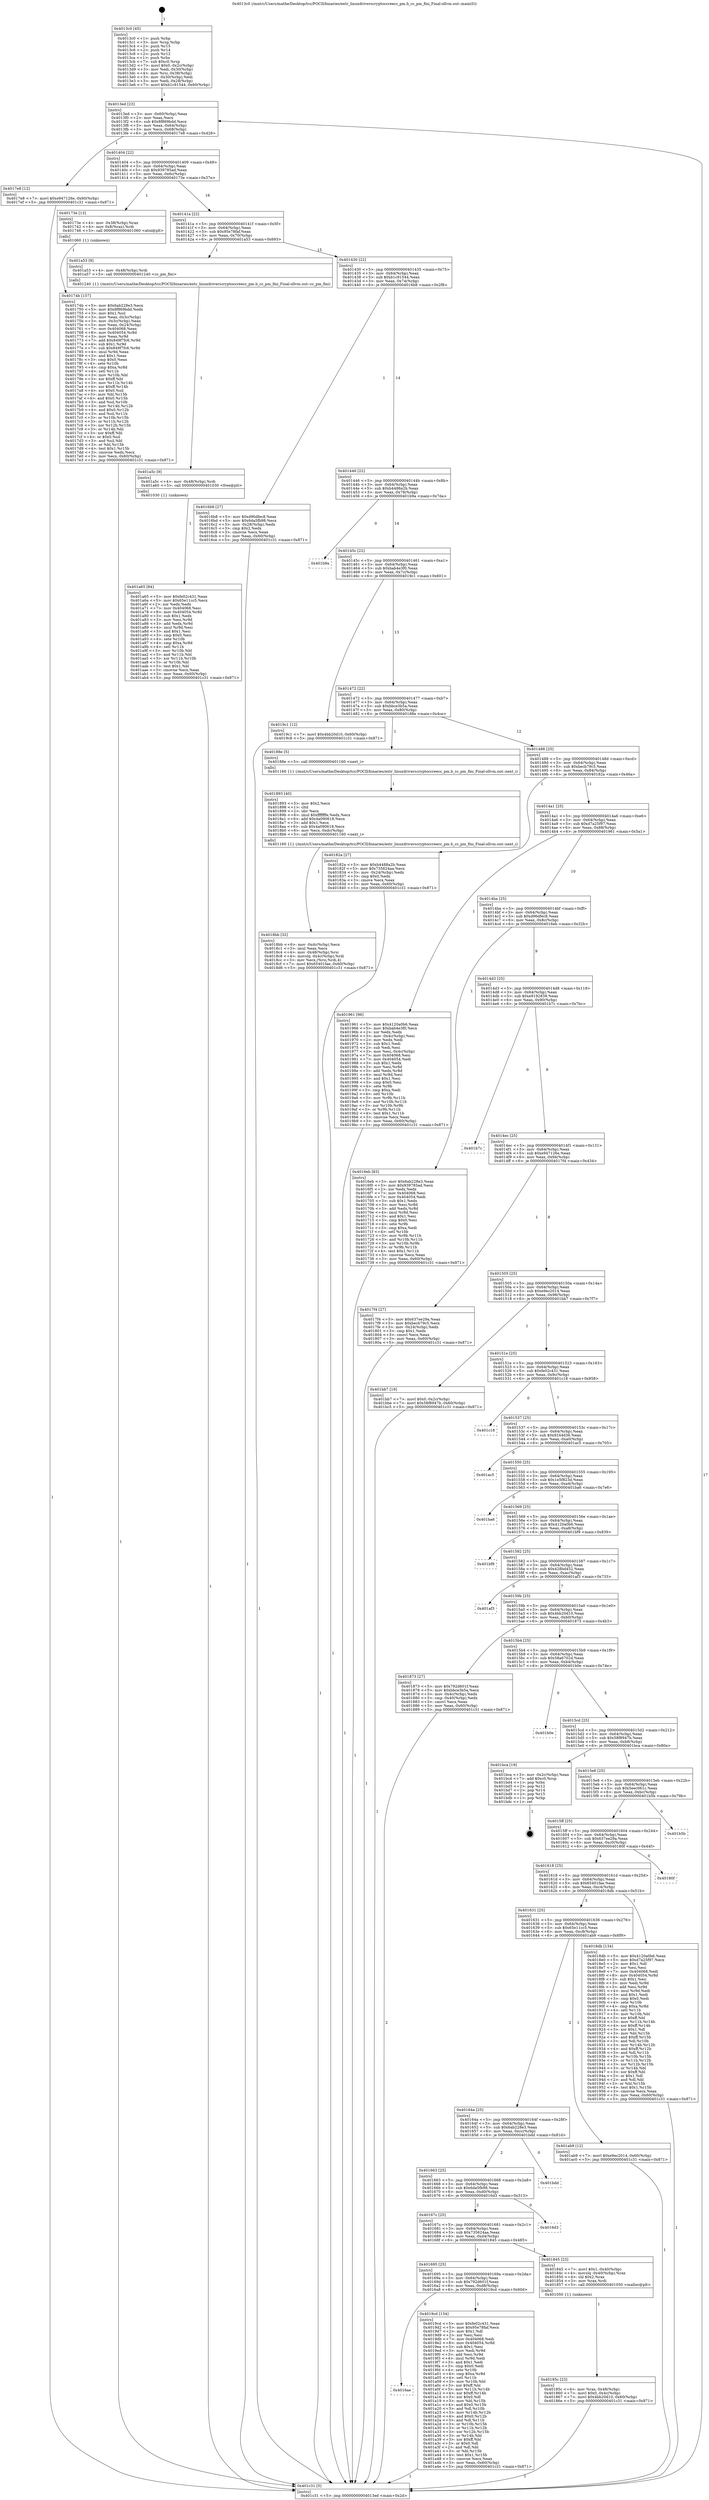 digraph "0x4013c0" {
  label = "0x4013c0 (/mnt/c/Users/mathe/Desktop/tcc/POCII/binaries/extr_linuxdriverscryptoccreecc_pm.h_cc_pm_fini_Final-ollvm.out::main(0))"
  labelloc = "t"
  node[shape=record]

  Entry [label="",width=0.3,height=0.3,shape=circle,fillcolor=black,style=filled]
  "0x4013ed" [label="{
     0x4013ed [23]\l
     | [instrs]\l
     &nbsp;&nbsp;0x4013ed \<+3\>: mov -0x60(%rbp),%eax\l
     &nbsp;&nbsp;0x4013f0 \<+2\>: mov %eax,%ecx\l
     &nbsp;&nbsp;0x4013f2 \<+6\>: sub $0x8f869bdd,%ecx\l
     &nbsp;&nbsp;0x4013f8 \<+3\>: mov %eax,-0x64(%rbp)\l
     &nbsp;&nbsp;0x4013fb \<+3\>: mov %ecx,-0x68(%rbp)\l
     &nbsp;&nbsp;0x4013fe \<+6\>: je 00000000004017e8 \<main+0x428\>\l
  }"]
  "0x4017e8" [label="{
     0x4017e8 [12]\l
     | [instrs]\l
     &nbsp;&nbsp;0x4017e8 \<+7\>: movl $0xe947126e,-0x60(%rbp)\l
     &nbsp;&nbsp;0x4017ef \<+5\>: jmp 0000000000401c31 \<main+0x871\>\l
  }"]
  "0x401404" [label="{
     0x401404 [22]\l
     | [instrs]\l
     &nbsp;&nbsp;0x401404 \<+5\>: jmp 0000000000401409 \<main+0x49\>\l
     &nbsp;&nbsp;0x401409 \<+3\>: mov -0x64(%rbp),%eax\l
     &nbsp;&nbsp;0x40140c \<+5\>: sub $0x939785ad,%eax\l
     &nbsp;&nbsp;0x401411 \<+3\>: mov %eax,-0x6c(%rbp)\l
     &nbsp;&nbsp;0x401414 \<+6\>: je 000000000040173e \<main+0x37e\>\l
  }"]
  Exit [label="",width=0.3,height=0.3,shape=circle,fillcolor=black,style=filled,peripheries=2]
  "0x40173e" [label="{
     0x40173e [13]\l
     | [instrs]\l
     &nbsp;&nbsp;0x40173e \<+4\>: mov -0x38(%rbp),%rax\l
     &nbsp;&nbsp;0x401742 \<+4\>: mov 0x8(%rax),%rdi\l
     &nbsp;&nbsp;0x401746 \<+5\>: call 0000000000401060 \<atoi@plt\>\l
     | [calls]\l
     &nbsp;&nbsp;0x401060 \{1\} (unknown)\l
  }"]
  "0x40141a" [label="{
     0x40141a [22]\l
     | [instrs]\l
     &nbsp;&nbsp;0x40141a \<+5\>: jmp 000000000040141f \<main+0x5f\>\l
     &nbsp;&nbsp;0x40141f \<+3\>: mov -0x64(%rbp),%eax\l
     &nbsp;&nbsp;0x401422 \<+5\>: sub $0x95e78faf,%eax\l
     &nbsp;&nbsp;0x401427 \<+3\>: mov %eax,-0x70(%rbp)\l
     &nbsp;&nbsp;0x40142a \<+6\>: je 0000000000401a53 \<main+0x693\>\l
  }"]
  "0x401a65" [label="{
     0x401a65 [84]\l
     | [instrs]\l
     &nbsp;&nbsp;0x401a65 \<+5\>: mov $0xfe02c431,%eax\l
     &nbsp;&nbsp;0x401a6a \<+5\>: mov $0x65e11cc5,%ecx\l
     &nbsp;&nbsp;0x401a6f \<+2\>: xor %edx,%edx\l
     &nbsp;&nbsp;0x401a71 \<+7\>: mov 0x404068,%esi\l
     &nbsp;&nbsp;0x401a78 \<+8\>: mov 0x404054,%r8d\l
     &nbsp;&nbsp;0x401a80 \<+3\>: sub $0x1,%edx\l
     &nbsp;&nbsp;0x401a83 \<+3\>: mov %esi,%r9d\l
     &nbsp;&nbsp;0x401a86 \<+3\>: add %edx,%r9d\l
     &nbsp;&nbsp;0x401a89 \<+4\>: imul %r9d,%esi\l
     &nbsp;&nbsp;0x401a8d \<+3\>: and $0x1,%esi\l
     &nbsp;&nbsp;0x401a90 \<+3\>: cmp $0x0,%esi\l
     &nbsp;&nbsp;0x401a93 \<+4\>: sete %r10b\l
     &nbsp;&nbsp;0x401a97 \<+4\>: cmp $0xa,%r8d\l
     &nbsp;&nbsp;0x401a9b \<+4\>: setl %r11b\l
     &nbsp;&nbsp;0x401a9f \<+3\>: mov %r10b,%bl\l
     &nbsp;&nbsp;0x401aa2 \<+3\>: and %r11b,%bl\l
     &nbsp;&nbsp;0x401aa5 \<+3\>: xor %r11b,%r10b\l
     &nbsp;&nbsp;0x401aa8 \<+3\>: or %r10b,%bl\l
     &nbsp;&nbsp;0x401aab \<+3\>: test $0x1,%bl\l
     &nbsp;&nbsp;0x401aae \<+3\>: cmovne %ecx,%eax\l
     &nbsp;&nbsp;0x401ab1 \<+3\>: mov %eax,-0x60(%rbp)\l
     &nbsp;&nbsp;0x401ab4 \<+5\>: jmp 0000000000401c31 \<main+0x871\>\l
  }"]
  "0x401a53" [label="{
     0x401a53 [9]\l
     | [instrs]\l
     &nbsp;&nbsp;0x401a53 \<+4\>: mov -0x48(%rbp),%rdi\l
     &nbsp;&nbsp;0x401a57 \<+5\>: call 0000000000401240 \<cc_pm_fini\>\l
     | [calls]\l
     &nbsp;&nbsp;0x401240 \{1\} (/mnt/c/Users/mathe/Desktop/tcc/POCII/binaries/extr_linuxdriverscryptoccreecc_pm.h_cc_pm_fini_Final-ollvm.out::cc_pm_fini)\l
  }"]
  "0x401430" [label="{
     0x401430 [22]\l
     | [instrs]\l
     &nbsp;&nbsp;0x401430 \<+5\>: jmp 0000000000401435 \<main+0x75\>\l
     &nbsp;&nbsp;0x401435 \<+3\>: mov -0x64(%rbp),%eax\l
     &nbsp;&nbsp;0x401438 \<+5\>: sub $0xb1c91544,%eax\l
     &nbsp;&nbsp;0x40143d \<+3\>: mov %eax,-0x74(%rbp)\l
     &nbsp;&nbsp;0x401440 \<+6\>: je 00000000004016b8 \<main+0x2f8\>\l
  }"]
  "0x401a5c" [label="{
     0x401a5c [9]\l
     | [instrs]\l
     &nbsp;&nbsp;0x401a5c \<+4\>: mov -0x48(%rbp),%rdi\l
     &nbsp;&nbsp;0x401a60 \<+5\>: call 0000000000401030 \<free@plt\>\l
     | [calls]\l
     &nbsp;&nbsp;0x401030 \{1\} (unknown)\l
  }"]
  "0x4016b8" [label="{
     0x4016b8 [27]\l
     | [instrs]\l
     &nbsp;&nbsp;0x4016b8 \<+5\>: mov $0xd96dfec8,%eax\l
     &nbsp;&nbsp;0x4016bd \<+5\>: mov $0x6da5fb98,%ecx\l
     &nbsp;&nbsp;0x4016c2 \<+3\>: mov -0x28(%rbp),%edx\l
     &nbsp;&nbsp;0x4016c5 \<+3\>: cmp $0x2,%edx\l
     &nbsp;&nbsp;0x4016c8 \<+3\>: cmovne %ecx,%eax\l
     &nbsp;&nbsp;0x4016cb \<+3\>: mov %eax,-0x60(%rbp)\l
     &nbsp;&nbsp;0x4016ce \<+5\>: jmp 0000000000401c31 \<main+0x871\>\l
  }"]
  "0x401446" [label="{
     0x401446 [22]\l
     | [instrs]\l
     &nbsp;&nbsp;0x401446 \<+5\>: jmp 000000000040144b \<main+0x8b\>\l
     &nbsp;&nbsp;0x40144b \<+3\>: mov -0x64(%rbp),%eax\l
     &nbsp;&nbsp;0x40144e \<+5\>: sub $0xb4488a2b,%eax\l
     &nbsp;&nbsp;0x401453 \<+3\>: mov %eax,-0x78(%rbp)\l
     &nbsp;&nbsp;0x401456 \<+6\>: je 0000000000401b9a \<main+0x7da\>\l
  }"]
  "0x401c31" [label="{
     0x401c31 [5]\l
     | [instrs]\l
     &nbsp;&nbsp;0x401c31 \<+5\>: jmp 00000000004013ed \<main+0x2d\>\l
  }"]
  "0x4013c0" [label="{
     0x4013c0 [45]\l
     | [instrs]\l
     &nbsp;&nbsp;0x4013c0 \<+1\>: push %rbp\l
     &nbsp;&nbsp;0x4013c1 \<+3\>: mov %rsp,%rbp\l
     &nbsp;&nbsp;0x4013c4 \<+2\>: push %r15\l
     &nbsp;&nbsp;0x4013c6 \<+2\>: push %r14\l
     &nbsp;&nbsp;0x4013c8 \<+2\>: push %r12\l
     &nbsp;&nbsp;0x4013ca \<+1\>: push %rbx\l
     &nbsp;&nbsp;0x4013cb \<+7\>: sub $0xc0,%rsp\l
     &nbsp;&nbsp;0x4013d2 \<+7\>: movl $0x0,-0x2c(%rbp)\l
     &nbsp;&nbsp;0x4013d9 \<+3\>: mov %edi,-0x30(%rbp)\l
     &nbsp;&nbsp;0x4013dc \<+4\>: mov %rsi,-0x38(%rbp)\l
     &nbsp;&nbsp;0x4013e0 \<+3\>: mov -0x30(%rbp),%edi\l
     &nbsp;&nbsp;0x4013e3 \<+3\>: mov %edi,-0x28(%rbp)\l
     &nbsp;&nbsp;0x4013e6 \<+7\>: movl $0xb1c91544,-0x60(%rbp)\l
  }"]
  "0x4016ae" [label="{
     0x4016ae\l
  }", style=dashed]
  "0x401b9a" [label="{
     0x401b9a\l
  }", style=dashed]
  "0x40145c" [label="{
     0x40145c [22]\l
     | [instrs]\l
     &nbsp;&nbsp;0x40145c \<+5\>: jmp 0000000000401461 \<main+0xa1\>\l
     &nbsp;&nbsp;0x401461 \<+3\>: mov -0x64(%rbp),%eax\l
     &nbsp;&nbsp;0x401464 \<+5\>: sub $0xbab4e3f0,%eax\l
     &nbsp;&nbsp;0x401469 \<+3\>: mov %eax,-0x7c(%rbp)\l
     &nbsp;&nbsp;0x40146c \<+6\>: je 00000000004019c1 \<main+0x601\>\l
  }"]
  "0x4019cd" [label="{
     0x4019cd [134]\l
     | [instrs]\l
     &nbsp;&nbsp;0x4019cd \<+5\>: mov $0xfe02c431,%eax\l
     &nbsp;&nbsp;0x4019d2 \<+5\>: mov $0x95e78faf,%ecx\l
     &nbsp;&nbsp;0x4019d7 \<+2\>: mov $0x1,%dl\l
     &nbsp;&nbsp;0x4019d9 \<+2\>: xor %esi,%esi\l
     &nbsp;&nbsp;0x4019db \<+7\>: mov 0x404068,%edi\l
     &nbsp;&nbsp;0x4019e2 \<+8\>: mov 0x404054,%r8d\l
     &nbsp;&nbsp;0x4019ea \<+3\>: sub $0x1,%esi\l
     &nbsp;&nbsp;0x4019ed \<+3\>: mov %edi,%r9d\l
     &nbsp;&nbsp;0x4019f0 \<+3\>: add %esi,%r9d\l
     &nbsp;&nbsp;0x4019f3 \<+4\>: imul %r9d,%edi\l
     &nbsp;&nbsp;0x4019f7 \<+3\>: and $0x1,%edi\l
     &nbsp;&nbsp;0x4019fa \<+3\>: cmp $0x0,%edi\l
     &nbsp;&nbsp;0x4019fd \<+4\>: sete %r10b\l
     &nbsp;&nbsp;0x401a01 \<+4\>: cmp $0xa,%r8d\l
     &nbsp;&nbsp;0x401a05 \<+4\>: setl %r11b\l
     &nbsp;&nbsp;0x401a09 \<+3\>: mov %r10b,%bl\l
     &nbsp;&nbsp;0x401a0c \<+3\>: xor $0xff,%bl\l
     &nbsp;&nbsp;0x401a0f \<+3\>: mov %r11b,%r14b\l
     &nbsp;&nbsp;0x401a12 \<+4\>: xor $0xff,%r14b\l
     &nbsp;&nbsp;0x401a16 \<+3\>: xor $0x0,%dl\l
     &nbsp;&nbsp;0x401a19 \<+3\>: mov %bl,%r15b\l
     &nbsp;&nbsp;0x401a1c \<+4\>: and $0x0,%r15b\l
     &nbsp;&nbsp;0x401a20 \<+3\>: and %dl,%r10b\l
     &nbsp;&nbsp;0x401a23 \<+3\>: mov %r14b,%r12b\l
     &nbsp;&nbsp;0x401a26 \<+4\>: and $0x0,%r12b\l
     &nbsp;&nbsp;0x401a2a \<+3\>: and %dl,%r11b\l
     &nbsp;&nbsp;0x401a2d \<+3\>: or %r10b,%r15b\l
     &nbsp;&nbsp;0x401a30 \<+3\>: or %r11b,%r12b\l
     &nbsp;&nbsp;0x401a33 \<+3\>: xor %r12b,%r15b\l
     &nbsp;&nbsp;0x401a36 \<+3\>: or %r14b,%bl\l
     &nbsp;&nbsp;0x401a39 \<+3\>: xor $0xff,%bl\l
     &nbsp;&nbsp;0x401a3c \<+3\>: or $0x0,%dl\l
     &nbsp;&nbsp;0x401a3f \<+2\>: and %dl,%bl\l
     &nbsp;&nbsp;0x401a41 \<+3\>: or %bl,%r15b\l
     &nbsp;&nbsp;0x401a44 \<+4\>: test $0x1,%r15b\l
     &nbsp;&nbsp;0x401a48 \<+3\>: cmovne %ecx,%eax\l
     &nbsp;&nbsp;0x401a4b \<+3\>: mov %eax,-0x60(%rbp)\l
     &nbsp;&nbsp;0x401a4e \<+5\>: jmp 0000000000401c31 \<main+0x871\>\l
  }"]
  "0x4019c1" [label="{
     0x4019c1 [12]\l
     | [instrs]\l
     &nbsp;&nbsp;0x4019c1 \<+7\>: movl $0x4bb20d10,-0x60(%rbp)\l
     &nbsp;&nbsp;0x4019c8 \<+5\>: jmp 0000000000401c31 \<main+0x871\>\l
  }"]
  "0x401472" [label="{
     0x401472 [22]\l
     | [instrs]\l
     &nbsp;&nbsp;0x401472 \<+5\>: jmp 0000000000401477 \<main+0xb7\>\l
     &nbsp;&nbsp;0x401477 \<+3\>: mov -0x64(%rbp),%eax\l
     &nbsp;&nbsp;0x40147a \<+5\>: sub $0xbbce3b5a,%eax\l
     &nbsp;&nbsp;0x40147f \<+3\>: mov %eax,-0x80(%rbp)\l
     &nbsp;&nbsp;0x401482 \<+6\>: je 000000000040188e \<main+0x4ce\>\l
  }"]
  "0x4018bb" [label="{
     0x4018bb [32]\l
     | [instrs]\l
     &nbsp;&nbsp;0x4018bb \<+6\>: mov -0xdc(%rbp),%ecx\l
     &nbsp;&nbsp;0x4018c1 \<+3\>: imul %eax,%ecx\l
     &nbsp;&nbsp;0x4018c4 \<+4\>: mov -0x48(%rbp),%rsi\l
     &nbsp;&nbsp;0x4018c8 \<+4\>: movslq -0x4c(%rbp),%rdi\l
     &nbsp;&nbsp;0x4018cc \<+3\>: mov %ecx,(%rsi,%rdi,4)\l
     &nbsp;&nbsp;0x4018cf \<+7\>: movl $0x65401fae,-0x60(%rbp)\l
     &nbsp;&nbsp;0x4018d6 \<+5\>: jmp 0000000000401c31 \<main+0x871\>\l
  }"]
  "0x40188e" [label="{
     0x40188e [5]\l
     | [instrs]\l
     &nbsp;&nbsp;0x40188e \<+5\>: call 0000000000401160 \<next_i\>\l
     | [calls]\l
     &nbsp;&nbsp;0x401160 \{1\} (/mnt/c/Users/mathe/Desktop/tcc/POCII/binaries/extr_linuxdriverscryptoccreecc_pm.h_cc_pm_fini_Final-ollvm.out::next_i)\l
  }"]
  "0x401488" [label="{
     0x401488 [25]\l
     | [instrs]\l
     &nbsp;&nbsp;0x401488 \<+5\>: jmp 000000000040148d \<main+0xcd\>\l
     &nbsp;&nbsp;0x40148d \<+3\>: mov -0x64(%rbp),%eax\l
     &nbsp;&nbsp;0x401490 \<+5\>: sub $0xbecb79c5,%eax\l
     &nbsp;&nbsp;0x401495 \<+6\>: mov %eax,-0x84(%rbp)\l
     &nbsp;&nbsp;0x40149b \<+6\>: je 000000000040182a \<main+0x46a\>\l
  }"]
  "0x401893" [label="{
     0x401893 [40]\l
     | [instrs]\l
     &nbsp;&nbsp;0x401893 \<+5\>: mov $0x2,%ecx\l
     &nbsp;&nbsp;0x401898 \<+1\>: cltd\l
     &nbsp;&nbsp;0x401899 \<+2\>: idiv %ecx\l
     &nbsp;&nbsp;0x40189b \<+6\>: imul $0xfffffffe,%edx,%ecx\l
     &nbsp;&nbsp;0x4018a1 \<+6\>: add $0x4a090618,%ecx\l
     &nbsp;&nbsp;0x4018a7 \<+3\>: add $0x1,%ecx\l
     &nbsp;&nbsp;0x4018aa \<+6\>: sub $0x4a090618,%ecx\l
     &nbsp;&nbsp;0x4018b0 \<+6\>: mov %ecx,-0xdc(%rbp)\l
     &nbsp;&nbsp;0x4018b6 \<+5\>: call 0000000000401160 \<next_i\>\l
     | [calls]\l
     &nbsp;&nbsp;0x401160 \{1\} (/mnt/c/Users/mathe/Desktop/tcc/POCII/binaries/extr_linuxdriverscryptoccreecc_pm.h_cc_pm_fini_Final-ollvm.out::next_i)\l
  }"]
  "0x40182a" [label="{
     0x40182a [27]\l
     | [instrs]\l
     &nbsp;&nbsp;0x40182a \<+5\>: mov $0xb4488a2b,%eax\l
     &nbsp;&nbsp;0x40182f \<+5\>: mov $0x735624aa,%ecx\l
     &nbsp;&nbsp;0x401834 \<+3\>: mov -0x24(%rbp),%edx\l
     &nbsp;&nbsp;0x401837 \<+3\>: cmp $0x0,%edx\l
     &nbsp;&nbsp;0x40183a \<+3\>: cmove %ecx,%eax\l
     &nbsp;&nbsp;0x40183d \<+3\>: mov %eax,-0x60(%rbp)\l
     &nbsp;&nbsp;0x401840 \<+5\>: jmp 0000000000401c31 \<main+0x871\>\l
  }"]
  "0x4014a1" [label="{
     0x4014a1 [25]\l
     | [instrs]\l
     &nbsp;&nbsp;0x4014a1 \<+5\>: jmp 00000000004014a6 \<main+0xe6\>\l
     &nbsp;&nbsp;0x4014a6 \<+3\>: mov -0x64(%rbp),%eax\l
     &nbsp;&nbsp;0x4014a9 \<+5\>: sub $0xd7a25f97,%eax\l
     &nbsp;&nbsp;0x4014ae \<+6\>: mov %eax,-0x88(%rbp)\l
     &nbsp;&nbsp;0x4014b4 \<+6\>: je 0000000000401961 \<main+0x5a1\>\l
  }"]
  "0x40185c" [label="{
     0x40185c [23]\l
     | [instrs]\l
     &nbsp;&nbsp;0x40185c \<+4\>: mov %rax,-0x48(%rbp)\l
     &nbsp;&nbsp;0x401860 \<+7\>: movl $0x0,-0x4c(%rbp)\l
     &nbsp;&nbsp;0x401867 \<+7\>: movl $0x4bb20d10,-0x60(%rbp)\l
     &nbsp;&nbsp;0x40186e \<+5\>: jmp 0000000000401c31 \<main+0x871\>\l
  }"]
  "0x401961" [label="{
     0x401961 [96]\l
     | [instrs]\l
     &nbsp;&nbsp;0x401961 \<+5\>: mov $0x4120a0b6,%eax\l
     &nbsp;&nbsp;0x401966 \<+5\>: mov $0xbab4e3f0,%ecx\l
     &nbsp;&nbsp;0x40196b \<+2\>: xor %edx,%edx\l
     &nbsp;&nbsp;0x40196d \<+3\>: mov -0x4c(%rbp),%esi\l
     &nbsp;&nbsp;0x401970 \<+2\>: mov %edx,%edi\l
     &nbsp;&nbsp;0x401972 \<+3\>: sub $0x1,%edi\l
     &nbsp;&nbsp;0x401975 \<+2\>: sub %edi,%esi\l
     &nbsp;&nbsp;0x401977 \<+3\>: mov %esi,-0x4c(%rbp)\l
     &nbsp;&nbsp;0x40197a \<+7\>: mov 0x404068,%esi\l
     &nbsp;&nbsp;0x401981 \<+7\>: mov 0x404054,%edi\l
     &nbsp;&nbsp;0x401988 \<+3\>: sub $0x1,%edx\l
     &nbsp;&nbsp;0x40198b \<+3\>: mov %esi,%r8d\l
     &nbsp;&nbsp;0x40198e \<+3\>: add %edx,%r8d\l
     &nbsp;&nbsp;0x401991 \<+4\>: imul %r8d,%esi\l
     &nbsp;&nbsp;0x401995 \<+3\>: and $0x1,%esi\l
     &nbsp;&nbsp;0x401998 \<+3\>: cmp $0x0,%esi\l
     &nbsp;&nbsp;0x40199b \<+4\>: sete %r9b\l
     &nbsp;&nbsp;0x40199f \<+3\>: cmp $0xa,%edi\l
     &nbsp;&nbsp;0x4019a2 \<+4\>: setl %r10b\l
     &nbsp;&nbsp;0x4019a6 \<+3\>: mov %r9b,%r11b\l
     &nbsp;&nbsp;0x4019a9 \<+3\>: and %r10b,%r11b\l
     &nbsp;&nbsp;0x4019ac \<+3\>: xor %r10b,%r9b\l
     &nbsp;&nbsp;0x4019af \<+3\>: or %r9b,%r11b\l
     &nbsp;&nbsp;0x4019b2 \<+4\>: test $0x1,%r11b\l
     &nbsp;&nbsp;0x4019b6 \<+3\>: cmovne %ecx,%eax\l
     &nbsp;&nbsp;0x4019b9 \<+3\>: mov %eax,-0x60(%rbp)\l
     &nbsp;&nbsp;0x4019bc \<+5\>: jmp 0000000000401c31 \<main+0x871\>\l
  }"]
  "0x4014ba" [label="{
     0x4014ba [25]\l
     | [instrs]\l
     &nbsp;&nbsp;0x4014ba \<+5\>: jmp 00000000004014bf \<main+0xff\>\l
     &nbsp;&nbsp;0x4014bf \<+3\>: mov -0x64(%rbp),%eax\l
     &nbsp;&nbsp;0x4014c2 \<+5\>: sub $0xd96dfec8,%eax\l
     &nbsp;&nbsp;0x4014c7 \<+6\>: mov %eax,-0x8c(%rbp)\l
     &nbsp;&nbsp;0x4014cd \<+6\>: je 00000000004016eb \<main+0x32b\>\l
  }"]
  "0x401695" [label="{
     0x401695 [25]\l
     | [instrs]\l
     &nbsp;&nbsp;0x401695 \<+5\>: jmp 000000000040169a \<main+0x2da\>\l
     &nbsp;&nbsp;0x40169a \<+3\>: mov -0x64(%rbp),%eax\l
     &nbsp;&nbsp;0x40169d \<+5\>: sub $0x792d601f,%eax\l
     &nbsp;&nbsp;0x4016a2 \<+6\>: mov %eax,-0xd8(%rbp)\l
     &nbsp;&nbsp;0x4016a8 \<+6\>: je 00000000004019cd \<main+0x60d\>\l
  }"]
  "0x4016eb" [label="{
     0x4016eb [83]\l
     | [instrs]\l
     &nbsp;&nbsp;0x4016eb \<+5\>: mov $0x6ab228e3,%eax\l
     &nbsp;&nbsp;0x4016f0 \<+5\>: mov $0x939785ad,%ecx\l
     &nbsp;&nbsp;0x4016f5 \<+2\>: xor %edx,%edx\l
     &nbsp;&nbsp;0x4016f7 \<+7\>: mov 0x404068,%esi\l
     &nbsp;&nbsp;0x4016fe \<+7\>: mov 0x404054,%edi\l
     &nbsp;&nbsp;0x401705 \<+3\>: sub $0x1,%edx\l
     &nbsp;&nbsp;0x401708 \<+3\>: mov %esi,%r8d\l
     &nbsp;&nbsp;0x40170b \<+3\>: add %edx,%r8d\l
     &nbsp;&nbsp;0x40170e \<+4\>: imul %r8d,%esi\l
     &nbsp;&nbsp;0x401712 \<+3\>: and $0x1,%esi\l
     &nbsp;&nbsp;0x401715 \<+3\>: cmp $0x0,%esi\l
     &nbsp;&nbsp;0x401718 \<+4\>: sete %r9b\l
     &nbsp;&nbsp;0x40171c \<+3\>: cmp $0xa,%edi\l
     &nbsp;&nbsp;0x40171f \<+4\>: setl %r10b\l
     &nbsp;&nbsp;0x401723 \<+3\>: mov %r9b,%r11b\l
     &nbsp;&nbsp;0x401726 \<+3\>: and %r10b,%r11b\l
     &nbsp;&nbsp;0x401729 \<+3\>: xor %r10b,%r9b\l
     &nbsp;&nbsp;0x40172c \<+3\>: or %r9b,%r11b\l
     &nbsp;&nbsp;0x40172f \<+4\>: test $0x1,%r11b\l
     &nbsp;&nbsp;0x401733 \<+3\>: cmovne %ecx,%eax\l
     &nbsp;&nbsp;0x401736 \<+3\>: mov %eax,-0x60(%rbp)\l
     &nbsp;&nbsp;0x401739 \<+5\>: jmp 0000000000401c31 \<main+0x871\>\l
  }"]
  "0x4014d3" [label="{
     0x4014d3 [25]\l
     | [instrs]\l
     &nbsp;&nbsp;0x4014d3 \<+5\>: jmp 00000000004014d8 \<main+0x118\>\l
     &nbsp;&nbsp;0x4014d8 \<+3\>: mov -0x64(%rbp),%eax\l
     &nbsp;&nbsp;0x4014db \<+5\>: sub $0xe9192839,%eax\l
     &nbsp;&nbsp;0x4014e0 \<+6\>: mov %eax,-0x90(%rbp)\l
     &nbsp;&nbsp;0x4014e6 \<+6\>: je 0000000000401b7c \<main+0x7bc\>\l
  }"]
  "0x40174b" [label="{
     0x40174b [157]\l
     | [instrs]\l
     &nbsp;&nbsp;0x40174b \<+5\>: mov $0x6ab228e3,%ecx\l
     &nbsp;&nbsp;0x401750 \<+5\>: mov $0x8f869bdd,%edx\l
     &nbsp;&nbsp;0x401755 \<+3\>: mov $0x1,%sil\l
     &nbsp;&nbsp;0x401758 \<+3\>: mov %eax,-0x3c(%rbp)\l
     &nbsp;&nbsp;0x40175b \<+3\>: mov -0x3c(%rbp),%eax\l
     &nbsp;&nbsp;0x40175e \<+3\>: mov %eax,-0x24(%rbp)\l
     &nbsp;&nbsp;0x401761 \<+7\>: mov 0x404068,%eax\l
     &nbsp;&nbsp;0x401768 \<+8\>: mov 0x404054,%r8d\l
     &nbsp;&nbsp;0x401770 \<+3\>: mov %eax,%r9d\l
     &nbsp;&nbsp;0x401773 \<+7\>: add $0x849f7fc6,%r9d\l
     &nbsp;&nbsp;0x40177a \<+4\>: sub $0x1,%r9d\l
     &nbsp;&nbsp;0x40177e \<+7\>: sub $0x849f7fc6,%r9d\l
     &nbsp;&nbsp;0x401785 \<+4\>: imul %r9d,%eax\l
     &nbsp;&nbsp;0x401789 \<+3\>: and $0x1,%eax\l
     &nbsp;&nbsp;0x40178c \<+3\>: cmp $0x0,%eax\l
     &nbsp;&nbsp;0x40178f \<+4\>: sete %r10b\l
     &nbsp;&nbsp;0x401793 \<+4\>: cmp $0xa,%r8d\l
     &nbsp;&nbsp;0x401797 \<+4\>: setl %r11b\l
     &nbsp;&nbsp;0x40179b \<+3\>: mov %r10b,%bl\l
     &nbsp;&nbsp;0x40179e \<+3\>: xor $0xff,%bl\l
     &nbsp;&nbsp;0x4017a1 \<+3\>: mov %r11b,%r14b\l
     &nbsp;&nbsp;0x4017a4 \<+4\>: xor $0xff,%r14b\l
     &nbsp;&nbsp;0x4017a8 \<+4\>: xor $0x0,%sil\l
     &nbsp;&nbsp;0x4017ac \<+3\>: mov %bl,%r15b\l
     &nbsp;&nbsp;0x4017af \<+4\>: and $0x0,%r15b\l
     &nbsp;&nbsp;0x4017b3 \<+3\>: and %sil,%r10b\l
     &nbsp;&nbsp;0x4017b6 \<+3\>: mov %r14b,%r12b\l
     &nbsp;&nbsp;0x4017b9 \<+4\>: and $0x0,%r12b\l
     &nbsp;&nbsp;0x4017bd \<+3\>: and %sil,%r11b\l
     &nbsp;&nbsp;0x4017c0 \<+3\>: or %r10b,%r15b\l
     &nbsp;&nbsp;0x4017c3 \<+3\>: or %r11b,%r12b\l
     &nbsp;&nbsp;0x4017c6 \<+3\>: xor %r12b,%r15b\l
     &nbsp;&nbsp;0x4017c9 \<+3\>: or %r14b,%bl\l
     &nbsp;&nbsp;0x4017cc \<+3\>: xor $0xff,%bl\l
     &nbsp;&nbsp;0x4017cf \<+4\>: or $0x0,%sil\l
     &nbsp;&nbsp;0x4017d3 \<+3\>: and %sil,%bl\l
     &nbsp;&nbsp;0x4017d6 \<+3\>: or %bl,%r15b\l
     &nbsp;&nbsp;0x4017d9 \<+4\>: test $0x1,%r15b\l
     &nbsp;&nbsp;0x4017dd \<+3\>: cmovne %edx,%ecx\l
     &nbsp;&nbsp;0x4017e0 \<+3\>: mov %ecx,-0x60(%rbp)\l
     &nbsp;&nbsp;0x4017e3 \<+5\>: jmp 0000000000401c31 \<main+0x871\>\l
  }"]
  "0x401845" [label="{
     0x401845 [23]\l
     | [instrs]\l
     &nbsp;&nbsp;0x401845 \<+7\>: movl $0x1,-0x40(%rbp)\l
     &nbsp;&nbsp;0x40184c \<+4\>: movslq -0x40(%rbp),%rax\l
     &nbsp;&nbsp;0x401850 \<+4\>: shl $0x2,%rax\l
     &nbsp;&nbsp;0x401854 \<+3\>: mov %rax,%rdi\l
     &nbsp;&nbsp;0x401857 \<+5\>: call 0000000000401050 \<malloc@plt\>\l
     | [calls]\l
     &nbsp;&nbsp;0x401050 \{1\} (unknown)\l
  }"]
  "0x401b7c" [label="{
     0x401b7c\l
  }", style=dashed]
  "0x4014ec" [label="{
     0x4014ec [25]\l
     | [instrs]\l
     &nbsp;&nbsp;0x4014ec \<+5\>: jmp 00000000004014f1 \<main+0x131\>\l
     &nbsp;&nbsp;0x4014f1 \<+3\>: mov -0x64(%rbp),%eax\l
     &nbsp;&nbsp;0x4014f4 \<+5\>: sub $0xe947126e,%eax\l
     &nbsp;&nbsp;0x4014f9 \<+6\>: mov %eax,-0x94(%rbp)\l
     &nbsp;&nbsp;0x4014ff \<+6\>: je 00000000004017f4 \<main+0x434\>\l
  }"]
  "0x40167c" [label="{
     0x40167c [25]\l
     | [instrs]\l
     &nbsp;&nbsp;0x40167c \<+5\>: jmp 0000000000401681 \<main+0x2c1\>\l
     &nbsp;&nbsp;0x401681 \<+3\>: mov -0x64(%rbp),%eax\l
     &nbsp;&nbsp;0x401684 \<+5\>: sub $0x735624aa,%eax\l
     &nbsp;&nbsp;0x401689 \<+6\>: mov %eax,-0xd4(%rbp)\l
     &nbsp;&nbsp;0x40168f \<+6\>: je 0000000000401845 \<main+0x485\>\l
  }"]
  "0x4017f4" [label="{
     0x4017f4 [27]\l
     | [instrs]\l
     &nbsp;&nbsp;0x4017f4 \<+5\>: mov $0x637ee29a,%eax\l
     &nbsp;&nbsp;0x4017f9 \<+5\>: mov $0xbecb79c5,%ecx\l
     &nbsp;&nbsp;0x4017fe \<+3\>: mov -0x24(%rbp),%edx\l
     &nbsp;&nbsp;0x401801 \<+3\>: cmp $0x1,%edx\l
     &nbsp;&nbsp;0x401804 \<+3\>: cmovl %ecx,%eax\l
     &nbsp;&nbsp;0x401807 \<+3\>: mov %eax,-0x60(%rbp)\l
     &nbsp;&nbsp;0x40180a \<+5\>: jmp 0000000000401c31 \<main+0x871\>\l
  }"]
  "0x401505" [label="{
     0x401505 [25]\l
     | [instrs]\l
     &nbsp;&nbsp;0x401505 \<+5\>: jmp 000000000040150a \<main+0x14a\>\l
     &nbsp;&nbsp;0x40150a \<+3\>: mov -0x64(%rbp),%eax\l
     &nbsp;&nbsp;0x40150d \<+5\>: sub $0xe9ec2014,%eax\l
     &nbsp;&nbsp;0x401512 \<+6\>: mov %eax,-0x98(%rbp)\l
     &nbsp;&nbsp;0x401518 \<+6\>: je 0000000000401bb7 \<main+0x7f7\>\l
  }"]
  "0x4016d3" [label="{
     0x4016d3\l
  }", style=dashed]
  "0x401bb7" [label="{
     0x401bb7 [19]\l
     | [instrs]\l
     &nbsp;&nbsp;0x401bb7 \<+7\>: movl $0x0,-0x2c(%rbp)\l
     &nbsp;&nbsp;0x401bbe \<+7\>: movl $0x58f8947b,-0x60(%rbp)\l
     &nbsp;&nbsp;0x401bc5 \<+5\>: jmp 0000000000401c31 \<main+0x871\>\l
  }"]
  "0x40151e" [label="{
     0x40151e [25]\l
     | [instrs]\l
     &nbsp;&nbsp;0x40151e \<+5\>: jmp 0000000000401523 \<main+0x163\>\l
     &nbsp;&nbsp;0x401523 \<+3\>: mov -0x64(%rbp),%eax\l
     &nbsp;&nbsp;0x401526 \<+5\>: sub $0xfe02c431,%eax\l
     &nbsp;&nbsp;0x40152b \<+6\>: mov %eax,-0x9c(%rbp)\l
     &nbsp;&nbsp;0x401531 \<+6\>: je 0000000000401c18 \<main+0x858\>\l
  }"]
  "0x401663" [label="{
     0x401663 [25]\l
     | [instrs]\l
     &nbsp;&nbsp;0x401663 \<+5\>: jmp 0000000000401668 \<main+0x2a8\>\l
     &nbsp;&nbsp;0x401668 \<+3\>: mov -0x64(%rbp),%eax\l
     &nbsp;&nbsp;0x40166b \<+5\>: sub $0x6da5fb98,%eax\l
     &nbsp;&nbsp;0x401670 \<+6\>: mov %eax,-0xd0(%rbp)\l
     &nbsp;&nbsp;0x401676 \<+6\>: je 00000000004016d3 \<main+0x313\>\l
  }"]
  "0x401c18" [label="{
     0x401c18\l
  }", style=dashed]
  "0x401537" [label="{
     0x401537 [25]\l
     | [instrs]\l
     &nbsp;&nbsp;0x401537 \<+5\>: jmp 000000000040153c \<main+0x17c\>\l
     &nbsp;&nbsp;0x40153c \<+3\>: mov -0x64(%rbp),%eax\l
     &nbsp;&nbsp;0x40153f \<+5\>: sub $0x9244d36,%eax\l
     &nbsp;&nbsp;0x401544 \<+6\>: mov %eax,-0xa0(%rbp)\l
     &nbsp;&nbsp;0x40154a \<+6\>: je 0000000000401ac5 \<main+0x705\>\l
  }"]
  "0x401bdd" [label="{
     0x401bdd\l
  }", style=dashed]
  "0x401ac5" [label="{
     0x401ac5\l
  }", style=dashed]
  "0x401550" [label="{
     0x401550 [25]\l
     | [instrs]\l
     &nbsp;&nbsp;0x401550 \<+5\>: jmp 0000000000401555 \<main+0x195\>\l
     &nbsp;&nbsp;0x401555 \<+3\>: mov -0x64(%rbp),%eax\l
     &nbsp;&nbsp;0x401558 \<+5\>: sub $0x1e5f823d,%eax\l
     &nbsp;&nbsp;0x40155d \<+6\>: mov %eax,-0xa4(%rbp)\l
     &nbsp;&nbsp;0x401563 \<+6\>: je 0000000000401ba6 \<main+0x7e6\>\l
  }"]
  "0x40164a" [label="{
     0x40164a [25]\l
     | [instrs]\l
     &nbsp;&nbsp;0x40164a \<+5\>: jmp 000000000040164f \<main+0x28f\>\l
     &nbsp;&nbsp;0x40164f \<+3\>: mov -0x64(%rbp),%eax\l
     &nbsp;&nbsp;0x401652 \<+5\>: sub $0x6ab228e3,%eax\l
     &nbsp;&nbsp;0x401657 \<+6\>: mov %eax,-0xcc(%rbp)\l
     &nbsp;&nbsp;0x40165d \<+6\>: je 0000000000401bdd \<main+0x81d\>\l
  }"]
  "0x401ba6" [label="{
     0x401ba6\l
  }", style=dashed]
  "0x401569" [label="{
     0x401569 [25]\l
     | [instrs]\l
     &nbsp;&nbsp;0x401569 \<+5\>: jmp 000000000040156e \<main+0x1ae\>\l
     &nbsp;&nbsp;0x40156e \<+3\>: mov -0x64(%rbp),%eax\l
     &nbsp;&nbsp;0x401571 \<+5\>: sub $0x4120a0b6,%eax\l
     &nbsp;&nbsp;0x401576 \<+6\>: mov %eax,-0xa8(%rbp)\l
     &nbsp;&nbsp;0x40157c \<+6\>: je 0000000000401bf9 \<main+0x839\>\l
  }"]
  "0x401ab9" [label="{
     0x401ab9 [12]\l
     | [instrs]\l
     &nbsp;&nbsp;0x401ab9 \<+7\>: movl $0xe9ec2014,-0x60(%rbp)\l
     &nbsp;&nbsp;0x401ac0 \<+5\>: jmp 0000000000401c31 \<main+0x871\>\l
  }"]
  "0x401bf9" [label="{
     0x401bf9\l
  }", style=dashed]
  "0x401582" [label="{
     0x401582 [25]\l
     | [instrs]\l
     &nbsp;&nbsp;0x401582 \<+5\>: jmp 0000000000401587 \<main+0x1c7\>\l
     &nbsp;&nbsp;0x401587 \<+3\>: mov -0x64(%rbp),%eax\l
     &nbsp;&nbsp;0x40158a \<+5\>: sub $0x428bd452,%eax\l
     &nbsp;&nbsp;0x40158f \<+6\>: mov %eax,-0xac(%rbp)\l
     &nbsp;&nbsp;0x401595 \<+6\>: je 0000000000401af3 \<main+0x733\>\l
  }"]
  "0x401631" [label="{
     0x401631 [25]\l
     | [instrs]\l
     &nbsp;&nbsp;0x401631 \<+5\>: jmp 0000000000401636 \<main+0x276\>\l
     &nbsp;&nbsp;0x401636 \<+3\>: mov -0x64(%rbp),%eax\l
     &nbsp;&nbsp;0x401639 \<+5\>: sub $0x65e11cc5,%eax\l
     &nbsp;&nbsp;0x40163e \<+6\>: mov %eax,-0xc8(%rbp)\l
     &nbsp;&nbsp;0x401644 \<+6\>: je 0000000000401ab9 \<main+0x6f9\>\l
  }"]
  "0x401af3" [label="{
     0x401af3\l
  }", style=dashed]
  "0x40159b" [label="{
     0x40159b [25]\l
     | [instrs]\l
     &nbsp;&nbsp;0x40159b \<+5\>: jmp 00000000004015a0 \<main+0x1e0\>\l
     &nbsp;&nbsp;0x4015a0 \<+3\>: mov -0x64(%rbp),%eax\l
     &nbsp;&nbsp;0x4015a3 \<+5\>: sub $0x4bb20d10,%eax\l
     &nbsp;&nbsp;0x4015a8 \<+6\>: mov %eax,-0xb0(%rbp)\l
     &nbsp;&nbsp;0x4015ae \<+6\>: je 0000000000401873 \<main+0x4b3\>\l
  }"]
  "0x4018db" [label="{
     0x4018db [134]\l
     | [instrs]\l
     &nbsp;&nbsp;0x4018db \<+5\>: mov $0x4120a0b6,%eax\l
     &nbsp;&nbsp;0x4018e0 \<+5\>: mov $0xd7a25f97,%ecx\l
     &nbsp;&nbsp;0x4018e5 \<+2\>: mov $0x1,%dl\l
     &nbsp;&nbsp;0x4018e7 \<+2\>: xor %esi,%esi\l
     &nbsp;&nbsp;0x4018e9 \<+7\>: mov 0x404068,%edi\l
     &nbsp;&nbsp;0x4018f0 \<+8\>: mov 0x404054,%r8d\l
     &nbsp;&nbsp;0x4018f8 \<+3\>: sub $0x1,%esi\l
     &nbsp;&nbsp;0x4018fb \<+3\>: mov %edi,%r9d\l
     &nbsp;&nbsp;0x4018fe \<+3\>: add %esi,%r9d\l
     &nbsp;&nbsp;0x401901 \<+4\>: imul %r9d,%edi\l
     &nbsp;&nbsp;0x401905 \<+3\>: and $0x1,%edi\l
     &nbsp;&nbsp;0x401908 \<+3\>: cmp $0x0,%edi\l
     &nbsp;&nbsp;0x40190b \<+4\>: sete %r10b\l
     &nbsp;&nbsp;0x40190f \<+4\>: cmp $0xa,%r8d\l
     &nbsp;&nbsp;0x401913 \<+4\>: setl %r11b\l
     &nbsp;&nbsp;0x401917 \<+3\>: mov %r10b,%bl\l
     &nbsp;&nbsp;0x40191a \<+3\>: xor $0xff,%bl\l
     &nbsp;&nbsp;0x40191d \<+3\>: mov %r11b,%r14b\l
     &nbsp;&nbsp;0x401920 \<+4\>: xor $0xff,%r14b\l
     &nbsp;&nbsp;0x401924 \<+3\>: xor $0x1,%dl\l
     &nbsp;&nbsp;0x401927 \<+3\>: mov %bl,%r15b\l
     &nbsp;&nbsp;0x40192a \<+4\>: and $0xff,%r15b\l
     &nbsp;&nbsp;0x40192e \<+3\>: and %dl,%r10b\l
     &nbsp;&nbsp;0x401931 \<+3\>: mov %r14b,%r12b\l
     &nbsp;&nbsp;0x401934 \<+4\>: and $0xff,%r12b\l
     &nbsp;&nbsp;0x401938 \<+3\>: and %dl,%r11b\l
     &nbsp;&nbsp;0x40193b \<+3\>: or %r10b,%r15b\l
     &nbsp;&nbsp;0x40193e \<+3\>: or %r11b,%r12b\l
     &nbsp;&nbsp;0x401941 \<+3\>: xor %r12b,%r15b\l
     &nbsp;&nbsp;0x401944 \<+3\>: or %r14b,%bl\l
     &nbsp;&nbsp;0x401947 \<+3\>: xor $0xff,%bl\l
     &nbsp;&nbsp;0x40194a \<+3\>: or $0x1,%dl\l
     &nbsp;&nbsp;0x40194d \<+2\>: and %dl,%bl\l
     &nbsp;&nbsp;0x40194f \<+3\>: or %bl,%r15b\l
     &nbsp;&nbsp;0x401952 \<+4\>: test $0x1,%r15b\l
     &nbsp;&nbsp;0x401956 \<+3\>: cmovne %ecx,%eax\l
     &nbsp;&nbsp;0x401959 \<+3\>: mov %eax,-0x60(%rbp)\l
     &nbsp;&nbsp;0x40195c \<+5\>: jmp 0000000000401c31 \<main+0x871\>\l
  }"]
  "0x401873" [label="{
     0x401873 [27]\l
     | [instrs]\l
     &nbsp;&nbsp;0x401873 \<+5\>: mov $0x792d601f,%eax\l
     &nbsp;&nbsp;0x401878 \<+5\>: mov $0xbbce3b5a,%ecx\l
     &nbsp;&nbsp;0x40187d \<+3\>: mov -0x4c(%rbp),%edx\l
     &nbsp;&nbsp;0x401880 \<+3\>: cmp -0x40(%rbp),%edx\l
     &nbsp;&nbsp;0x401883 \<+3\>: cmovl %ecx,%eax\l
     &nbsp;&nbsp;0x401886 \<+3\>: mov %eax,-0x60(%rbp)\l
     &nbsp;&nbsp;0x401889 \<+5\>: jmp 0000000000401c31 \<main+0x871\>\l
  }"]
  "0x4015b4" [label="{
     0x4015b4 [25]\l
     | [instrs]\l
     &nbsp;&nbsp;0x4015b4 \<+5\>: jmp 00000000004015b9 \<main+0x1f9\>\l
     &nbsp;&nbsp;0x4015b9 \<+3\>: mov -0x64(%rbp),%eax\l
     &nbsp;&nbsp;0x4015bc \<+5\>: sub $0x58a6702d,%eax\l
     &nbsp;&nbsp;0x4015c1 \<+6\>: mov %eax,-0xb4(%rbp)\l
     &nbsp;&nbsp;0x4015c7 \<+6\>: je 0000000000401b0e \<main+0x74e\>\l
  }"]
  "0x401618" [label="{
     0x401618 [25]\l
     | [instrs]\l
     &nbsp;&nbsp;0x401618 \<+5\>: jmp 000000000040161d \<main+0x25d\>\l
     &nbsp;&nbsp;0x40161d \<+3\>: mov -0x64(%rbp),%eax\l
     &nbsp;&nbsp;0x401620 \<+5\>: sub $0x65401fae,%eax\l
     &nbsp;&nbsp;0x401625 \<+6\>: mov %eax,-0xc4(%rbp)\l
     &nbsp;&nbsp;0x40162b \<+6\>: je 00000000004018db \<main+0x51b\>\l
  }"]
  "0x401b0e" [label="{
     0x401b0e\l
  }", style=dashed]
  "0x4015cd" [label="{
     0x4015cd [25]\l
     | [instrs]\l
     &nbsp;&nbsp;0x4015cd \<+5\>: jmp 00000000004015d2 \<main+0x212\>\l
     &nbsp;&nbsp;0x4015d2 \<+3\>: mov -0x64(%rbp),%eax\l
     &nbsp;&nbsp;0x4015d5 \<+5\>: sub $0x58f8947b,%eax\l
     &nbsp;&nbsp;0x4015da \<+6\>: mov %eax,-0xb8(%rbp)\l
     &nbsp;&nbsp;0x4015e0 \<+6\>: je 0000000000401bca \<main+0x80a\>\l
  }"]
  "0x40180f" [label="{
     0x40180f\l
  }", style=dashed]
  "0x401bca" [label="{
     0x401bca [19]\l
     | [instrs]\l
     &nbsp;&nbsp;0x401bca \<+3\>: mov -0x2c(%rbp),%eax\l
     &nbsp;&nbsp;0x401bcd \<+7\>: add $0xc0,%rsp\l
     &nbsp;&nbsp;0x401bd4 \<+1\>: pop %rbx\l
     &nbsp;&nbsp;0x401bd5 \<+2\>: pop %r12\l
     &nbsp;&nbsp;0x401bd7 \<+2\>: pop %r14\l
     &nbsp;&nbsp;0x401bd9 \<+2\>: pop %r15\l
     &nbsp;&nbsp;0x401bdb \<+1\>: pop %rbp\l
     &nbsp;&nbsp;0x401bdc \<+1\>: ret\l
  }"]
  "0x4015e6" [label="{
     0x4015e6 [25]\l
     | [instrs]\l
     &nbsp;&nbsp;0x4015e6 \<+5\>: jmp 00000000004015eb \<main+0x22b\>\l
     &nbsp;&nbsp;0x4015eb \<+3\>: mov -0x64(%rbp),%eax\l
     &nbsp;&nbsp;0x4015ee \<+5\>: sub $0x5eec061c,%eax\l
     &nbsp;&nbsp;0x4015f3 \<+6\>: mov %eax,-0xbc(%rbp)\l
     &nbsp;&nbsp;0x4015f9 \<+6\>: je 0000000000401b5b \<main+0x79b\>\l
  }"]
  "0x4015ff" [label="{
     0x4015ff [25]\l
     | [instrs]\l
     &nbsp;&nbsp;0x4015ff \<+5\>: jmp 0000000000401604 \<main+0x244\>\l
     &nbsp;&nbsp;0x401604 \<+3\>: mov -0x64(%rbp),%eax\l
     &nbsp;&nbsp;0x401607 \<+5\>: sub $0x637ee29a,%eax\l
     &nbsp;&nbsp;0x40160c \<+6\>: mov %eax,-0xc0(%rbp)\l
     &nbsp;&nbsp;0x401612 \<+6\>: je 000000000040180f \<main+0x44f\>\l
  }"]
  "0x401b5b" [label="{
     0x401b5b\l
  }", style=dashed]
  Entry -> "0x4013c0" [label=" 1"]
  "0x4013ed" -> "0x4017e8" [label=" 1"]
  "0x4013ed" -> "0x401404" [label=" 17"]
  "0x401bca" -> Exit [label=" 1"]
  "0x401404" -> "0x40173e" [label=" 1"]
  "0x401404" -> "0x40141a" [label=" 16"]
  "0x401bb7" -> "0x401c31" [label=" 1"]
  "0x40141a" -> "0x401a53" [label=" 1"]
  "0x40141a" -> "0x401430" [label=" 15"]
  "0x401ab9" -> "0x401c31" [label=" 1"]
  "0x401430" -> "0x4016b8" [label=" 1"]
  "0x401430" -> "0x401446" [label=" 14"]
  "0x4016b8" -> "0x401c31" [label=" 1"]
  "0x4013c0" -> "0x4013ed" [label=" 1"]
  "0x401c31" -> "0x4013ed" [label=" 17"]
  "0x401a65" -> "0x401c31" [label=" 1"]
  "0x401446" -> "0x401b9a" [label=" 0"]
  "0x401446" -> "0x40145c" [label=" 14"]
  "0x401a5c" -> "0x401a65" [label=" 1"]
  "0x40145c" -> "0x4019c1" [label=" 1"]
  "0x40145c" -> "0x401472" [label=" 13"]
  "0x401a53" -> "0x401a5c" [label=" 1"]
  "0x401472" -> "0x40188e" [label=" 1"]
  "0x401472" -> "0x401488" [label=" 12"]
  "0x401695" -> "0x4016ae" [label=" 0"]
  "0x401488" -> "0x40182a" [label=" 1"]
  "0x401488" -> "0x4014a1" [label=" 11"]
  "0x401695" -> "0x4019cd" [label=" 1"]
  "0x4014a1" -> "0x401961" [label=" 1"]
  "0x4014a1" -> "0x4014ba" [label=" 10"]
  "0x4019cd" -> "0x401c31" [label=" 1"]
  "0x4014ba" -> "0x4016eb" [label=" 1"]
  "0x4014ba" -> "0x4014d3" [label=" 9"]
  "0x4016eb" -> "0x401c31" [label=" 1"]
  "0x40173e" -> "0x40174b" [label=" 1"]
  "0x40174b" -> "0x401c31" [label=" 1"]
  "0x4017e8" -> "0x401c31" [label=" 1"]
  "0x4019c1" -> "0x401c31" [label=" 1"]
  "0x4014d3" -> "0x401b7c" [label=" 0"]
  "0x4014d3" -> "0x4014ec" [label=" 9"]
  "0x401961" -> "0x401c31" [label=" 1"]
  "0x4014ec" -> "0x4017f4" [label=" 1"]
  "0x4014ec" -> "0x401505" [label=" 8"]
  "0x4017f4" -> "0x401c31" [label=" 1"]
  "0x40182a" -> "0x401c31" [label=" 1"]
  "0x4018bb" -> "0x401c31" [label=" 1"]
  "0x401505" -> "0x401bb7" [label=" 1"]
  "0x401505" -> "0x40151e" [label=" 7"]
  "0x401893" -> "0x4018bb" [label=" 1"]
  "0x40151e" -> "0x401c18" [label=" 0"]
  "0x40151e" -> "0x401537" [label=" 7"]
  "0x401873" -> "0x401c31" [label=" 2"]
  "0x401537" -> "0x401ac5" [label=" 0"]
  "0x401537" -> "0x401550" [label=" 7"]
  "0x40185c" -> "0x401c31" [label=" 1"]
  "0x401550" -> "0x401ba6" [label=" 0"]
  "0x401550" -> "0x401569" [label=" 7"]
  "0x40167c" -> "0x401695" [label=" 1"]
  "0x401569" -> "0x401bf9" [label=" 0"]
  "0x401569" -> "0x401582" [label=" 7"]
  "0x40167c" -> "0x401845" [label=" 1"]
  "0x401582" -> "0x401af3" [label=" 0"]
  "0x401582" -> "0x40159b" [label=" 7"]
  "0x401663" -> "0x40167c" [label=" 2"]
  "0x40159b" -> "0x401873" [label=" 2"]
  "0x40159b" -> "0x4015b4" [label=" 5"]
  "0x401663" -> "0x4016d3" [label=" 0"]
  "0x4015b4" -> "0x401b0e" [label=" 0"]
  "0x4015b4" -> "0x4015cd" [label=" 5"]
  "0x40164a" -> "0x401663" [label=" 2"]
  "0x4015cd" -> "0x401bca" [label=" 1"]
  "0x4015cd" -> "0x4015e6" [label=" 4"]
  "0x40164a" -> "0x401bdd" [label=" 0"]
  "0x4015e6" -> "0x401b5b" [label=" 0"]
  "0x4015e6" -> "0x4015ff" [label=" 4"]
  "0x401845" -> "0x40185c" [label=" 1"]
  "0x4015ff" -> "0x40180f" [label=" 0"]
  "0x4015ff" -> "0x401618" [label=" 4"]
  "0x40188e" -> "0x401893" [label=" 1"]
  "0x401618" -> "0x4018db" [label=" 1"]
  "0x401618" -> "0x401631" [label=" 3"]
  "0x4018db" -> "0x401c31" [label=" 1"]
  "0x401631" -> "0x401ab9" [label=" 1"]
  "0x401631" -> "0x40164a" [label=" 2"]
}
